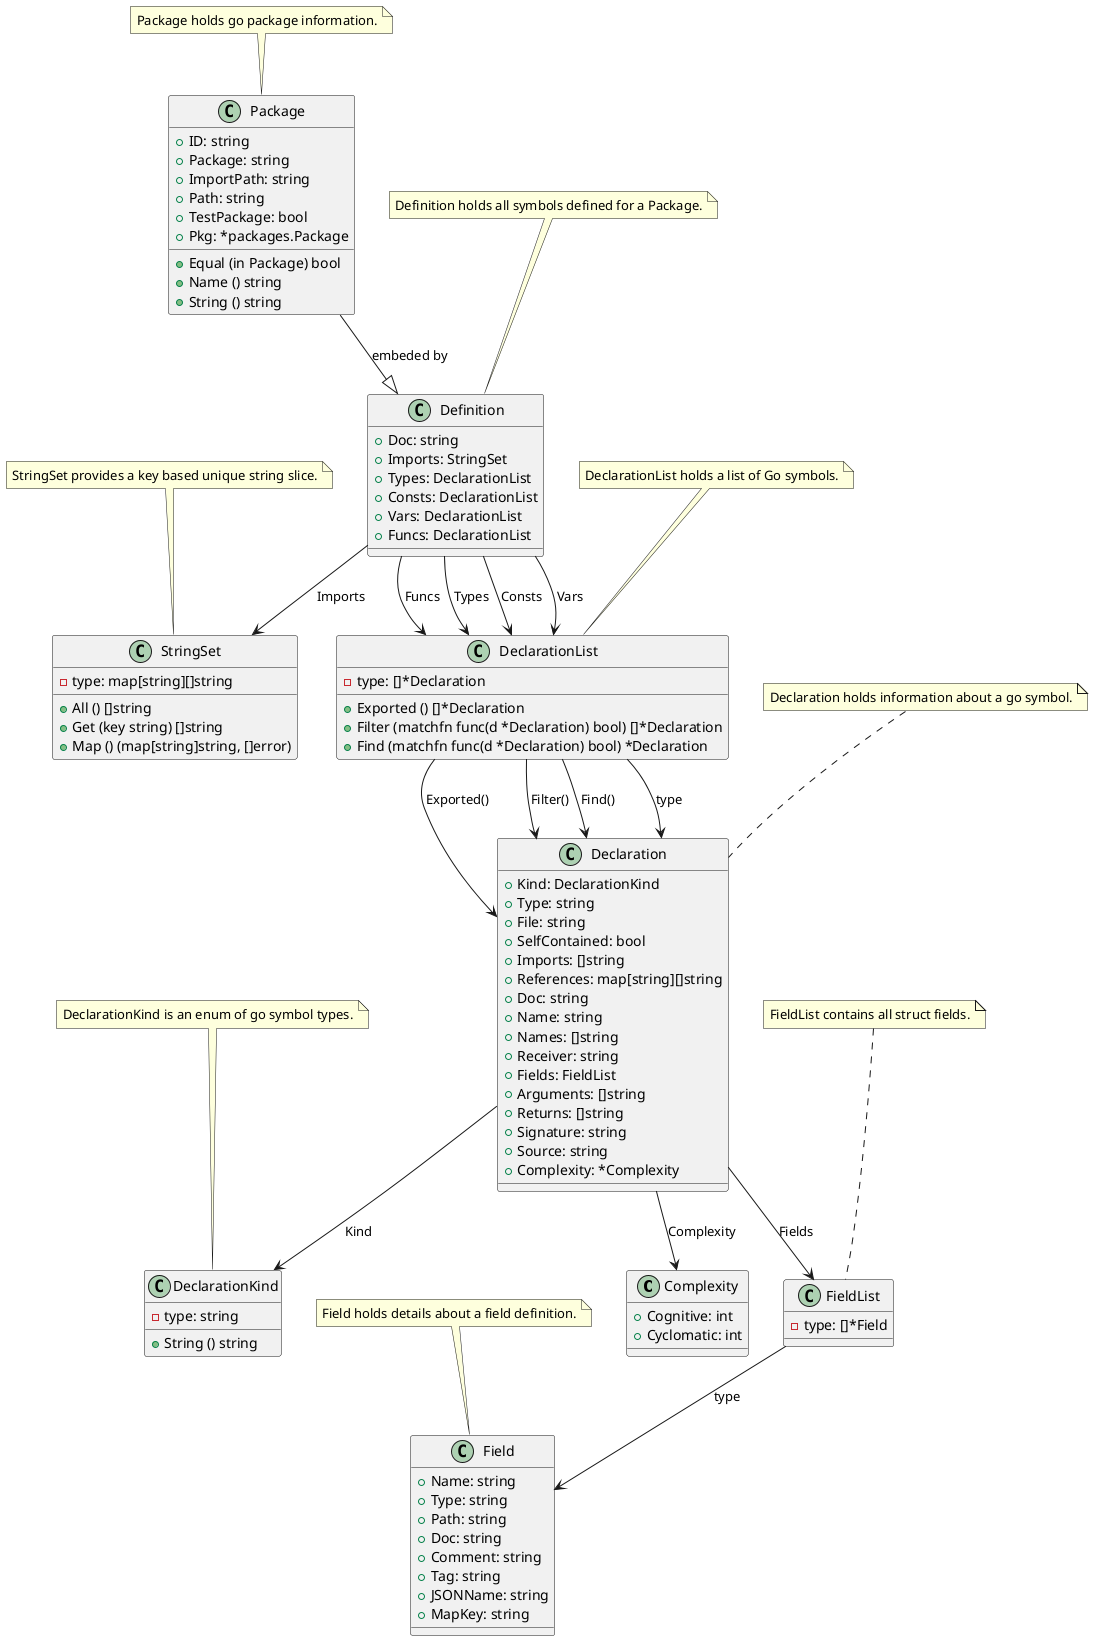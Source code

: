 @startuml

class Complexity {
  + Cognitive: int
  + Cyclomatic: int
}

class Declaration {
  + Kind: DeclarationKind
  + Type: string
  + File: string
  + SelfContained: bool
  + Imports: []string
  + References: map[string][]string
  + Doc: string
  + Name: string
  + Names: []string
  + Receiver: string
  + Fields: FieldList
  + Arguments: []string
  + Returns: []string
  + Signature: string
  + Source: string
  + Complexity: *Complexity
}

class DeclarationKind {
  - type: string
  + String () string
}

class DeclarationList {
  - type: []*Declaration
  + Exported () []*Declaration
  + Filter (matchfn func(d *Declaration) bool) []*Declaration
  + Find (matchfn func(d *Declaration) bool) *Declaration
}

class Definition {
  + Doc: string
  + Imports: StringSet
  + Types: DeclarationList
  + Consts: DeclarationList
  + Vars: DeclarationList
  + Funcs: DeclarationList
}

class Field {
  + Name: string
  + Type: string
  + Path: string
  + Doc: string
  + Comment: string
  + Tag: string
  + JSONName: string
  + MapKey: string
}

class FieldList {
  - type: []*Field
}

class Package {
  + ID: string
  + Package: string
  + ImportPath: string
  + Path: string
  + TestPackage: bool
  + Pkg: *packages.Package
  + Equal (in Package) bool
  + Name () string
  + String () string
}

class StringSet {
  - type: map[string][]string
  + All () []string
  + Get (key string) []string
  + Map () (map[string]string, []error)
}


Declaration --> DeclarationKind : Kind
Declaration --> FieldList : Fields
Declaration --> Complexity : Complexity

note top of Declaration
Declaration holds information about a go symbol.
end note



note top of DeclarationKind
DeclarationKind is an enum of go symbol types.
end note


DeclarationList --> Declaration : type

note top of DeclarationList
DeclarationList holds a list of Go symbols.
end note


DeclarationList --> Declaration : Exported()
DeclarationList --> Declaration : Filter()
DeclarationList --> Declaration : Find()
Package --|> Definition : embeded by
Definition --> StringSet : Imports
Definition --> DeclarationList : Types
Definition --> DeclarationList : Consts
Definition --> DeclarationList : Vars
Definition --> DeclarationList : Funcs

note top of Definition
Definition holds all symbols defined for a Package.
end note



note top of Field
Field holds details about a field definition.
end note


FieldList --> Field : type

note top of FieldList
FieldList contains all struct fields.
end note



note top of Package
Package holds go package information.
end note



note top of StringSet
StringSet provides a key based unique string slice.
end note



@enduml
